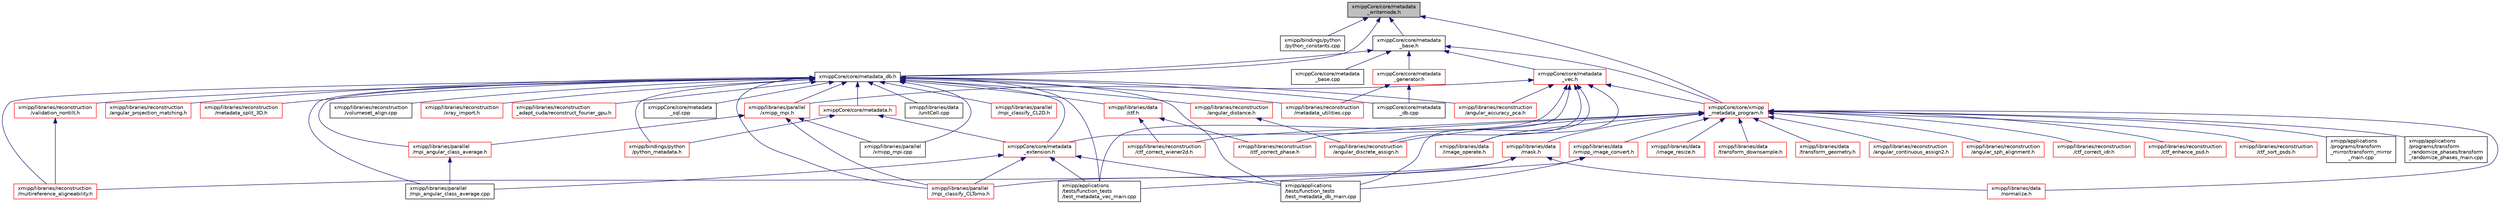 digraph "xmippCore/core/metadata_writemode.h"
{
  edge [fontname="Helvetica",fontsize="10",labelfontname="Helvetica",labelfontsize="10"];
  node [fontname="Helvetica",fontsize="10",shape=record];
  Node1 [label="xmippCore/core/metadata\l_writemode.h",height=0.2,width=0.4,color="black", fillcolor="grey75", style="filled", fontcolor="black"];
  Node1 -> Node2 [dir="back",color="midnightblue",fontsize="10",style="solid",fontname="Helvetica"];
  Node2 [label="xmipp/bindings/python\l/python_constants.cpp",height=0.2,width=0.4,color="black", fillcolor="white", style="filled",URL="$python__constants_8cpp.html"];
  Node1 -> Node3 [dir="back",color="midnightblue",fontsize="10",style="solid",fontname="Helvetica"];
  Node3 [label="xmippCore/core/metadata\l_base.h",height=0.2,width=0.4,color="black", fillcolor="white", style="filled",URL="$metadata__base_8h.html"];
  Node3 -> Node4 [dir="back",color="midnightblue",fontsize="10",style="solid",fontname="Helvetica"];
  Node4 [label="xmippCore/core/metadata_db.h",height=0.2,width=0.4,color="black", fillcolor="white", style="filled",URL="$metadata__db_8h.html"];
  Node4 -> Node5 [dir="back",color="midnightblue",fontsize="10",style="solid",fontname="Helvetica"];
  Node5 [label="xmipp/applications\l/tests/function_tests\l/test_metadata_db_main.cpp",height=0.2,width=0.4,color="black", fillcolor="white", style="filled",URL="$test__metadata__db__main_8cpp.html"];
  Node4 -> Node6 [dir="back",color="midnightblue",fontsize="10",style="solid",fontname="Helvetica"];
  Node6 [label="xmipp/applications\l/tests/function_tests\l/test_metadata_vec_main.cpp",height=0.2,width=0.4,color="black", fillcolor="white", style="filled",URL="$test__metadata__vec__main_8cpp.html"];
  Node4 -> Node7 [dir="back",color="midnightblue",fontsize="10",style="solid",fontname="Helvetica"];
  Node7 [label="xmipp/bindings/python\l/python_metadata.h",height=0.2,width=0.4,color="red", fillcolor="white", style="filled",URL="$python__metadata_8h.html"];
  Node4 -> Node14 [dir="back",color="midnightblue",fontsize="10",style="solid",fontname="Helvetica"];
  Node14 [label="xmipp/libraries/data\l/ctf.h",height=0.2,width=0.4,color="red", fillcolor="white", style="filled",URL="$ctf_8h.html"];
  Node14 -> Node116 [dir="back",color="midnightblue",fontsize="10",style="solid",fontname="Helvetica"];
  Node116 [label="xmipp/libraries/reconstruction\l/ctf_correct_phase.h",height=0.2,width=0.4,color="red", fillcolor="white", style="filled",URL="$ctf__correct__phase_8h.html"];
  Node14 -> Node120 [dir="back",color="midnightblue",fontsize="10",style="solid",fontname="Helvetica"];
  Node120 [label="xmipp/libraries/reconstruction\l/ctf_correct_wiener2d.h",height=0.2,width=0.4,color="red", fillcolor="white", style="filled",URL="$ctf__correct__wiener2d_8h.html"];
  Node4 -> Node193 [dir="back",color="midnightblue",fontsize="10",style="solid",fontname="Helvetica"];
  Node193 [label="xmipp/libraries/data\l/unitCell.cpp",height=0.2,width=0.4,color="black", fillcolor="white", style="filled",URL="$unitCell_8cpp.html"];
  Node4 -> Node194 [dir="back",color="midnightblue",fontsize="10",style="solid",fontname="Helvetica"];
  Node194 [label="xmipp/libraries/parallel\l/mpi_angular_class_average.h",height=0.2,width=0.4,color="red", fillcolor="white", style="filled",URL="$mpi__angular__class__average_8h.html"];
  Node194 -> Node196 [dir="back",color="midnightblue",fontsize="10",style="solid",fontname="Helvetica"];
  Node196 [label="xmipp/libraries/parallel\l/mpi_angular_class_average.cpp",height=0.2,width=0.4,color="black", fillcolor="white", style="filled",URL="$mpi__angular__class__average_8cpp.html"];
  Node4 -> Node196 [dir="back",color="midnightblue",fontsize="10",style="solid",fontname="Helvetica"];
  Node4 -> Node197 [dir="back",color="midnightblue",fontsize="10",style="solid",fontname="Helvetica"];
  Node197 [label="xmipp/libraries/parallel\l/mpi_classify_CL2D.h",height=0.2,width=0.4,color="red", fillcolor="white", style="filled",URL="$mpi__classify__CL2D_8h.html"];
  Node4 -> Node200 [dir="back",color="midnightblue",fontsize="10",style="solid",fontname="Helvetica"];
  Node200 [label="xmipp/libraries/parallel\l/xmipp_mpi.h",height=0.2,width=0.4,color="red", fillcolor="white", style="filled",URL="$xmipp__mpi_8h.html"];
  Node200 -> Node194 [dir="back",color="midnightblue",fontsize="10",style="solid",fontname="Helvetica"];
  Node200 -> Node224 [dir="back",color="midnightblue",fontsize="10",style="solid",fontname="Helvetica"];
  Node224 [label="xmipp/libraries/parallel\l/mpi_classify_CLTomo.h",height=0.2,width=0.4,color="red", fillcolor="white", style="filled",URL="$mpi__classify__CLTomo_8h.html"];
  Node200 -> Node266 [dir="back",color="midnightblue",fontsize="10",style="solid",fontname="Helvetica"];
  Node266 [label="xmipp/libraries/parallel\l/xmipp_mpi.cpp",height=0.2,width=0.4,color="black", fillcolor="white", style="filled",URL="$xmipp__mpi_8cpp.html"];
  Node4 -> Node224 [dir="back",color="midnightblue",fontsize="10",style="solid",fontname="Helvetica"];
  Node4 -> Node266 [dir="back",color="midnightblue",fontsize="10",style="solid",fontname="Helvetica"];
  Node4 -> Node270 [dir="back",color="midnightblue",fontsize="10",style="solid",fontname="Helvetica"];
  Node270 [label="xmipp/libraries/reconstruction\l/angular_accuracy_pca.h",height=0.2,width=0.4,color="red", fillcolor="white", style="filled",URL="$angular__accuracy__pca_8h.html"];
  Node4 -> Node273 [dir="back",color="midnightblue",fontsize="10",style="solid",fontname="Helvetica"];
  Node273 [label="xmipp/libraries/reconstruction\l/angular_distance.h",height=0.2,width=0.4,color="red", fillcolor="white", style="filled",URL="$angular__distance_8h.html"];
  Node273 -> Node275 [dir="back",color="midnightblue",fontsize="10",style="solid",fontname="Helvetica"];
  Node275 [label="xmipp/libraries/reconstruction\l/angular_discrete_assign.h",height=0.2,width=0.4,color="red", fillcolor="white", style="filled",URL="$angular__discrete__assign_8h.html"];
  Node4 -> Node279 [dir="back",color="midnightblue",fontsize="10",style="solid",fontname="Helvetica"];
  Node279 [label="xmipp/libraries/reconstruction\l/angular_projection_matching.h",height=0.2,width=0.4,color="red", fillcolor="white", style="filled",URL="$angular__projection__matching_8h.html"];
  Node4 -> Node281 [dir="back",color="midnightblue",fontsize="10",style="solid",fontname="Helvetica"];
  Node281 [label="xmipp/libraries/reconstruction\l/metadata_split_3D.h",height=0.2,width=0.4,color="red", fillcolor="white", style="filled",URL="$metadata__split__3D_8h.html"];
  Node4 -> Node284 [dir="back",color="midnightblue",fontsize="10",style="solid",fontname="Helvetica"];
  Node284 [label="xmipp/libraries/reconstruction\l/metadata_utilities.cpp",height=0.2,width=0.4,color="red", fillcolor="white", style="filled",URL="$metadata__utilities_8cpp.html"];
  Node4 -> Node286 [dir="back",color="midnightblue",fontsize="10",style="solid",fontname="Helvetica"];
  Node286 [label="xmipp/libraries/reconstruction\l/validation_nontilt.h",height=0.2,width=0.4,color="red", fillcolor="white", style="filled",URL="$validation__nontilt_8h.html"];
  Node286 -> Node288 [dir="back",color="midnightblue",fontsize="10",style="solid",fontname="Helvetica"];
  Node288 [label="xmipp/libraries/reconstruction\l/multireference_aligneability.h",height=0.2,width=0.4,color="red", fillcolor="white", style="filled",URL="$multireference__aligneability_8h.html"];
  Node4 -> Node288 [dir="back",color="midnightblue",fontsize="10",style="solid",fontname="Helvetica"];
  Node4 -> Node291 [dir="back",color="midnightblue",fontsize="10",style="solid",fontname="Helvetica"];
  Node291 [label="xmipp/libraries/reconstruction\l/volumeset_align.cpp",height=0.2,width=0.4,color="black", fillcolor="white", style="filled",URL="$volumeset__align_8cpp.html"];
  Node4 -> Node292 [dir="back",color="midnightblue",fontsize="10",style="solid",fontname="Helvetica"];
  Node292 [label="xmipp/libraries/reconstruction\l/xray_import.h",height=0.2,width=0.4,color="red", fillcolor="white", style="filled",URL="$xray__import_8h.html"];
  Node4 -> Node295 [dir="back",color="midnightblue",fontsize="10",style="solid",fontname="Helvetica"];
  Node295 [label="xmipp/libraries/reconstruction\l_adapt_cuda/reconstruct_fourier_gpu.h",height=0.2,width=0.4,color="red", fillcolor="white", style="filled",URL="$reconstruct__fourier__gpu_8h.html"];
  Node4 -> Node297 [dir="back",color="midnightblue",fontsize="10",style="solid",fontname="Helvetica"];
  Node297 [label="xmippCore/core/metadata.h",height=0.2,width=0.4,color="red", fillcolor="white", style="filled",URL="$metadata_8h.html"];
  Node297 -> Node7 [dir="back",color="midnightblue",fontsize="10",style="solid",fontname="Helvetica"];
  Node297 -> Node623 [dir="back",color="midnightblue",fontsize="10",style="solid",fontname="Helvetica"];
  Node623 [label="xmippCore/core/metadata\l_extension.h",height=0.2,width=0.4,color="red", fillcolor="white", style="filled",URL="$metadata__extension_8h.html"];
  Node623 -> Node5 [dir="back",color="midnightblue",fontsize="10",style="solid",fontname="Helvetica"];
  Node623 -> Node6 [dir="back",color="midnightblue",fontsize="10",style="solid",fontname="Helvetica"];
  Node623 -> Node196 [dir="back",color="midnightblue",fontsize="10",style="solid",fontname="Helvetica"];
  Node623 -> Node224 [dir="back",color="midnightblue",fontsize="10",style="solid",fontname="Helvetica"];
  Node4 -> Node623 [dir="back",color="midnightblue",fontsize="10",style="solid",fontname="Helvetica"];
  Node4 -> Node641 [dir="back",color="midnightblue",fontsize="10",style="solid",fontname="Helvetica"];
  Node641 [label="xmippCore/core/metadata\l_db.cpp",height=0.2,width=0.4,color="black", fillcolor="white", style="filled",URL="$metadata__db_8cpp.html"];
  Node4 -> Node695 [dir="back",color="midnightblue",fontsize="10",style="solid",fontname="Helvetica"];
  Node695 [label="xmippCore/core/metadata\l_sql.cpp",height=0.2,width=0.4,color="black", fillcolor="white", style="filled",URL="$metadata__sql_8cpp.html"];
  Node3 -> Node696 [dir="back",color="midnightblue",fontsize="10",style="solid",fontname="Helvetica"];
  Node696 [label="xmippCore/core/metadata\l_vec.h",height=0.2,width=0.4,color="red", fillcolor="white", style="filled",URL="$metadata__vec_8h.html"];
  Node696 -> Node5 [dir="back",color="midnightblue",fontsize="10",style="solid",fontname="Helvetica"];
  Node696 -> Node6 [dir="back",color="midnightblue",fontsize="10",style="solid",fontname="Helvetica"];
  Node696 -> Node530 [dir="back",color="midnightblue",fontsize="10",style="solid",fontname="Helvetica"];
  Node530 [label="xmipp/libraries/data\l/image_operate.h",height=0.2,width=0.4,color="red", fillcolor="white", style="filled",URL="$image__operate_8h.html"];
  Node696 -> Node200 [dir="back",color="midnightblue",fontsize="10",style="solid",fontname="Helvetica"];
  Node696 -> Node270 [dir="back",color="midnightblue",fontsize="10",style="solid",fontname="Helvetica"];
  Node696 -> Node275 [dir="back",color="midnightblue",fontsize="10",style="solid",fontname="Helvetica"];
  Node696 -> Node623 [dir="back",color="midnightblue",fontsize="10",style="solid",fontname="Helvetica"];
  Node696 -> Node729 [dir="back",color="midnightblue",fontsize="10",style="solid",fontname="Helvetica"];
  Node729 [label="xmippCore/core/xmipp\l_metadata_program.h",height=0.2,width=0.4,color="red", fillcolor="white", style="filled",URL="$xmipp__metadata__program_8h.html"];
  Node729 -> Node647 [dir="back",color="midnightblue",fontsize="10",style="solid",fontname="Helvetica"];
  Node647 [label="xmipp/applications\l/programs/transform\l_mirror/transform_mirror\l_main.cpp",height=0.2,width=0.4,color="black", fillcolor="white", style="filled",URL="$transform__mirror__main_8cpp.html"];
  Node729 -> Node356 [dir="back",color="midnightblue",fontsize="10",style="solid",fontname="Helvetica"];
  Node356 [label="xmipp/applications\l/programs/transform\l_randomize_phases/transform\l_randomize_phases_main.cpp",height=0.2,width=0.4,color="black", fillcolor="white", style="filled",URL="$transform__randomize__phases__main_8cpp.html"];
  Node729 -> Node395 [dir="back",color="midnightblue",fontsize="10",style="solid",fontname="Helvetica"];
  Node395 [label="xmipp/libraries/data\l/mask.h",height=0.2,width=0.4,color="red", fillcolor="white", style="filled",URL="$mask_8h.html"];
  Node395 -> Node400 [dir="back",color="midnightblue",fontsize="10",style="solid",fontname="Helvetica"];
  Node400 [label="xmipp/libraries/data\l/normalize.h",height=0.2,width=0.4,color="red", fillcolor="white", style="filled",URL="$normalize_8h.html"];
  Node395 -> Node224 [dir="back",color="midnightblue",fontsize="10",style="solid",fontname="Helvetica"];
  Node395 -> Node288 [dir="back",color="midnightblue",fontsize="10",style="solid",fontname="Helvetica"];
  Node729 -> Node530 [dir="back",color="midnightblue",fontsize="10",style="solid",fontname="Helvetica"];
  Node729 -> Node649 [dir="back",color="midnightblue",fontsize="10",style="solid",fontname="Helvetica"];
  Node649 [label="xmipp/libraries/data\l/image_resize.h",height=0.2,width=0.4,color="red", fillcolor="white", style="filled",URL="$image__resize_8h.html"];
  Node729 -> Node400 [dir="back",color="midnightblue",fontsize="10",style="solid",fontname="Helvetica"];
  Node729 -> Node730 [dir="back",color="midnightblue",fontsize="10",style="solid",fontname="Helvetica"];
  Node730 [label="xmipp/libraries/data\l/transform_downsample.h",height=0.2,width=0.4,color="red", fillcolor="white", style="filled",URL="$transform__downsample_8h.html"];
  Node729 -> Node538 [dir="back",color="midnightblue",fontsize="10",style="solid",fontname="Helvetica"];
  Node538 [label="xmipp/libraries/data\l/transform_geometry.h",height=0.2,width=0.4,color="red", fillcolor="white", style="filled",URL="$transform__geometry_8h.html"];
  Node729 -> Node653 [dir="back",color="midnightblue",fontsize="10",style="solid",fontname="Helvetica"];
  Node653 [label="xmipp/libraries/data\l/xmipp_image_convert.h",height=0.2,width=0.4,color="red", fillcolor="white", style="filled",URL="$xmipp__image__convert_8h.html"];
  Node653 -> Node5 [dir="back",color="midnightblue",fontsize="10",style="solid",fontname="Helvetica"];
  Node653 -> Node6 [dir="back",color="midnightblue",fontsize="10",style="solid",fontname="Helvetica"];
  Node729 -> Node27 [dir="back",color="midnightblue",fontsize="10",style="solid",fontname="Helvetica"];
  Node27 [label="xmipp/libraries/reconstruction\l/angular_continuous_assign2.h",height=0.2,width=0.4,color="red", fillcolor="white", style="filled",URL="$angular__continuous__assign2_8h.html"];
  Node729 -> Node275 [dir="back",color="midnightblue",fontsize="10",style="solid",fontname="Helvetica"];
  Node729 -> Node32 [dir="back",color="midnightblue",fontsize="10",style="solid",fontname="Helvetica"];
  Node32 [label="xmipp/libraries/reconstruction\l/angular_sph_alignment.h",height=0.2,width=0.4,color="red", fillcolor="white", style="filled",URL="$angular__sph__alignment_8h.html"];
  Node729 -> Node39 [dir="back",color="midnightblue",fontsize="10",style="solid",fontname="Helvetica"];
  Node39 [label="xmipp/libraries/reconstruction\l/ctf_correct_idr.h",height=0.2,width=0.4,color="red", fillcolor="white", style="filled",URL="$ctf__correct__idr_8h.html"];
  Node729 -> Node116 [dir="back",color="midnightblue",fontsize="10",style="solid",fontname="Helvetica"];
  Node729 -> Node120 [dir="back",color="midnightblue",fontsize="10",style="solid",fontname="Helvetica"];
  Node729 -> Node732 [dir="back",color="midnightblue",fontsize="10",style="solid",fontname="Helvetica"];
  Node732 [label="xmipp/libraries/reconstruction\l/ctf_enhance_psd.h",height=0.2,width=0.4,color="red", fillcolor="white", style="filled",URL="$ctf__enhance__psd_8h.html"];
  Node729 -> Node735 [dir="back",color="midnightblue",fontsize="10",style="solid",fontname="Helvetica"];
  Node735 [label="xmipp/libraries/reconstruction\l/ctf_sort_psds.h",height=0.2,width=0.4,color="red", fillcolor="white", style="filled",URL="$ctf__sort__psds_8h.html"];
  Node3 -> Node640 [dir="back",color="midnightblue",fontsize="10",style="solid",fontname="Helvetica"];
  Node640 [label="xmippCore/core/metadata\l_base.cpp",height=0.2,width=0.4,color="black", fillcolor="white", style="filled",URL="$metadata__base_8cpp.html"];
  Node3 -> Node743 [dir="back",color="midnightblue",fontsize="10",style="solid",fontname="Helvetica"];
  Node743 [label="xmippCore/core/metadata\l_generator.h",height=0.2,width=0.4,color="red", fillcolor="white", style="filled",URL="$metadata__generator_8h.html"];
  Node743 -> Node284 [dir="back",color="midnightblue",fontsize="10",style="solid",fontname="Helvetica"];
  Node743 -> Node641 [dir="back",color="midnightblue",fontsize="10",style="solid",fontname="Helvetica"];
  Node3 -> Node729 [dir="back",color="midnightblue",fontsize="10",style="solid",fontname="Helvetica"];
  Node1 -> Node4 [dir="back",color="midnightblue",fontsize="10",style="solid",fontname="Helvetica"];
  Node1 -> Node729 [dir="back",color="midnightblue",fontsize="10",style="solid",fontname="Helvetica"];
}
